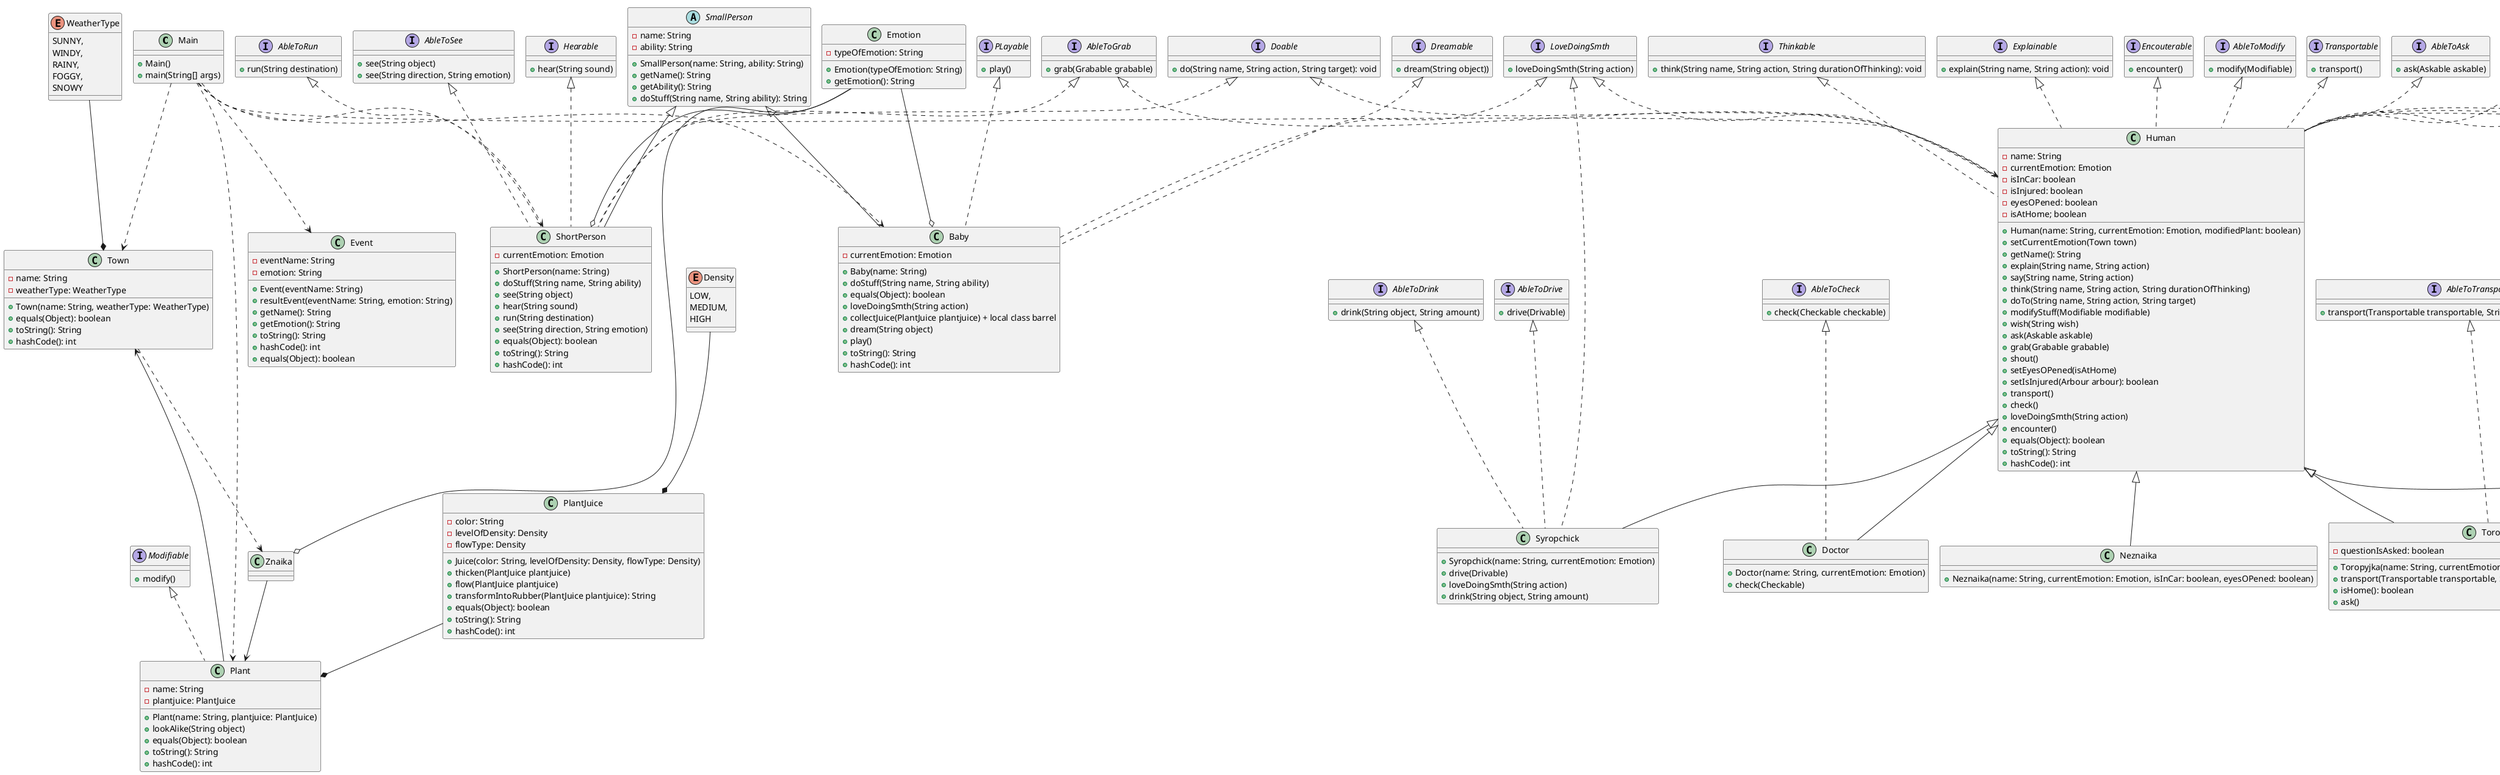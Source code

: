 @startuml
!pragma layout smetana

class Main{
+Main()
+main(String[] args)
}

Main ..> Event
Main ..> Baby
Main ..> ShortPerson
Main ..> Human
Main ..> Town
Main ..> Plant


class Event{
- eventName: String
- emotion: String
+Event(eventName: String)
+resultEvent(eventName: String, emotion: String)
+getName(): String
+getEmotion(): String
+toString(): String
+hashCode(): int
+equals(Object): boolean
}
class Emotion{
-typeOfEmotion: String
+Emotion(typeOfEmotion: String)
+getEmotion(): String
}
abstract class SmallPerson{
- name: String
- ability: String
+SmallPerson(name: String, ability: String)
+getName(): String
+getAbility(): String
+doStuff(String name, String ability): String
}
interface Dreamable{
+dream(String object))
}
interface PLayable{
+play()
}
class Baby extends SmallPerson implements LoveDoingSmth, Dreamable, PLayable{
- currentEmotion: Emotion
+Baby(name: String)
+doStuff(String name, String ability)
+equals(Object): boolean
+loveDoingSmth(String action)
+collectJuice(PlantJuice plantjuice) + local class barrel
+dream(String object)
+play()
+toString(): String
+hashCode(): int
}
interface AbleToSee{
+see(String object)
}
interface AbleToRun{
+run(String destination)
}
interface Hearable{
+hear(String sound)
}
interface AbleToSee{
+see(String direction, String emotion)
}
class ShortPerson extends SmallPerson implements AbleToSee, AbleToRun, Hearable, AbleToGrab, Doable{
- currentEmotion: Emotion
+ShortPerson(name: String)
+doStuff(String name, String ability)
+see(String object)
+hear(String sound)
+run(String destination)
+see(String direction, String emotion)
+equals(Object): boolean
+toString(): String
+hashCode(): int
}
Emotion --o Baby
Emotion --o ShortPerson
Emotion --o Znaika


interface Sayable{
+say(String name, String action): void
}
interface Thinkable{
+think(String name, String action, String durationOfThinking): void
}
interface Doable{
+do(String name, String action, String target): void
}
interface Explainable{
+explain(String name, String action): void
}
enum WeatherType{
SUNNY,
WINDY,
RAINY,
FOGGY,
SNOWY
}
interface Encouterable{
+encounter()
}
class Human implements Encouterable, Sayable, Explainable, Thinkable, Doable, AbleToModify, LoveDoingSmth, Transportable, AbleToAsk, AbleToWish, AbleToGrab, Shoutable, Grabable, Checkable{
-name: String
-currentEmotion: Emotion
-isInCar: boolean
-isInjured: boolean
-eyesOPened: boolean
-isAtHome; boolean
+Human(name: String, currentEmotion: Emotion, modifiedPlant: boolean)
+setCurrentEmotion(Town town)
+getName(): String
+explain(String name, String action)
+say(String name, String action)
+think(String name, String action, String durationOfThinking)
+doTo(String name, String action, String target)
+modifyStuff(Modifiable modifiable)
+wish(String wish)
+ask(Askable askable)
+grab(Grabable grabable)
+shout()
+setEyesOPened(isAtHome)
+setIsInjured(Arbour arbour): boolean
+transport()
+check()
+loveDoingSmth(String action)
+encounter()
+equals(Object): boolean
+toString(): String
+hashCode(): int
}
interface LoveDoingSmth{
+loveDoingSmth(String action)
}
interface Transportable{
+transport()
}
interface AbleToAsk{
+ask(Askable askable)
}
interface AbleToWish{
+wish(String wish)
}
interface AbleToGrab{
+grab(Grabable grabable)
}
interface Shoutable{
+shout()
}
interface Checkable{
+check()
}
class Neznaika extends Human  {
+Neznaika(name: String, currentEmotion: Emotion, isInCar: boolean, eyesOPened: boolean)

}
WeatherType --* Town
interface AbleToModify{
+modify(Modifiable)
}
class Town{
-name: String
-weatherType: WeatherType
+Town(name: String, weatherType: WeatherType)
+equals(Object): boolean
+toString(): String
+hashCode(): int
}
Town ..> Znaika
class Plant implements Modifiable{
-name: String
-plantjuice: PlantJuice
+Plant(name: String, plantjuice: PlantJuice)
+lookAlike(String object)
+equals(Object): boolean
+toString(): String
+hashCode(): int
}
interface Modifiable{
+modify()
}
Znaika --> Plant
Plant --> Town
enum Density{
LOW,
MEDIUM,
HIGH
}
Density --* PlantJuice
PlantJuice --* Plant
class PlantJuice{
- color: String
- levelOfDensity: Density
- flowType: Density
+Juice(color: String, levelOfDensity: Density, flowType: Density)
+thicken(PlantJuice plantjuice)
+flow(PlantJuice plantjuice)
+transformIntoRubber(PlantJuice plantjuice): String
+equals(Object): boolean
+toString(): String
+hashCode(): int
}

'Lab4
interface AbleToDrive{
+drive(Drivable)
}
interface AbleToDrink{
+drink(String object, String amount)
}
class Syropchick extends Human implements AbleToDrive, LoveDoingSmth, AbleToDrink{
+Syropchick(name: String, currentEmotion: Emotion)
+drive(Drivable)
+loveDoingSmth(String action)
+drink(String object, String amount)
}
interface Drivable{
+drive()
}
Enum TankLevel{
FULL,
HALF,
LOW,
EMPTY
}
interface AbleToDestruct{
+destruct(Destructable)
}
interface Roll{
+rollTo(String place)
}
interface Fall{
+fallFrom(Fallable fallable, String resultOfFall)
}
class Car implements Drivable, AbleToDestruct, Roll, Fall{
-model: String
-locationOfVehicle: String
-isInMotion: boolean
+Car(model: String, locationOfVehicle: String, isInMotion: boolean)
+validateTankLevel(TankLevel tankLevel)
+rollTo(String place)
+fallFrom(Fallable fallable, String resultOfFall)
+drive()
+setLocationOfVehicle(isInMotion): String location
}
TankLevel --* Car
class Lever{
+isPulled(isInCar): boolean
}
class Pedal{
+isPressed(isInCar): boolean
}
interface Grabable{
+grab()
}
class SteeringWheel implements Grabable{
isRotated(isInCar):boolean
+grab()
}
Pedal --+ Car
Lever --+ Car
SteeringWheel --+ Car
Car ..> TankLevelException
class TankLevelException extends Exception{
+TankLevelException(String message)
}
interface AbleToTransport{
+transport(Transportable transportable, String methodOfTransportation)
}
interface Askable{
+ask()
}
class Toropyjka extends Human implements AbleToTransport, Askable{
-questionIsAsked: boolean
+Toropyjka(name: String, currentEmotion: Emotion, questionIsAsked: boolean)
+transport(Transportable transportable, String methodOfTransportation)
+isHome(): boolean
+ask()
}
abstract class Place{
-name: String
+Place(name: String)
}
interface Fallable{
+fall()
}
class Breakage extends Place implements Fallable{
+Breakage(name: String)
+fall()
}
class Home extends Place{
+Home(name: String)
-peopleAtHome: ArrayList<String>
}
interface Destructable{
+destructed()
}
class Arbour extends Place implements Destructable{
-isDestructed: boolean
+Arbour(name: String, isDestructed: boolean)
+destructed()
}
interface AbleToCheck{
+check(Checkable checkable)
}
class Doctor extends Human implements AbleToCheck{
+Doctor(name: String, currentEmotion: Emotion)
+check(Checkable)
}
interface AbleToPlay{
+play(Playable playable, String nameOfGame)
}
class Gunka extends Human implements AbleToPlay, AbleToWish{
-currentMood: String
+Gunka(name: String, currentEmotion: Emotion, currentMood: String)
+play(Playable playable, String nameOfGame)
+wish(String wish)
}
@enduml